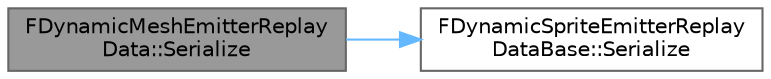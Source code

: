 digraph "FDynamicMeshEmitterReplayData::Serialize"
{
 // INTERACTIVE_SVG=YES
 // LATEX_PDF_SIZE
  bgcolor="transparent";
  edge [fontname=Helvetica,fontsize=10,labelfontname=Helvetica,labelfontsize=10];
  node [fontname=Helvetica,fontsize=10,shape=box,height=0.2,width=0.4];
  rankdir="LR";
  Node1 [id="Node000001",label="FDynamicMeshEmitterReplay\lData::Serialize",height=0.2,width=0.4,color="gray40", fillcolor="grey60", style="filled", fontcolor="black",tooltip="Serialization."];
  Node1 -> Node2 [id="edge1_Node000001_Node000002",color="steelblue1",style="solid",tooltip=" "];
  Node2 [id="Node000002",label="FDynamicSpriteEmitterReplay\lDataBase::Serialize",height=0.2,width=0.4,color="grey40", fillcolor="white", style="filled",URL="$dc/d9d/structFDynamicSpriteEmitterReplayDataBase.html#a74f26685ab613f1c8f8084011f2764ea",tooltip="Serialization."];
}
